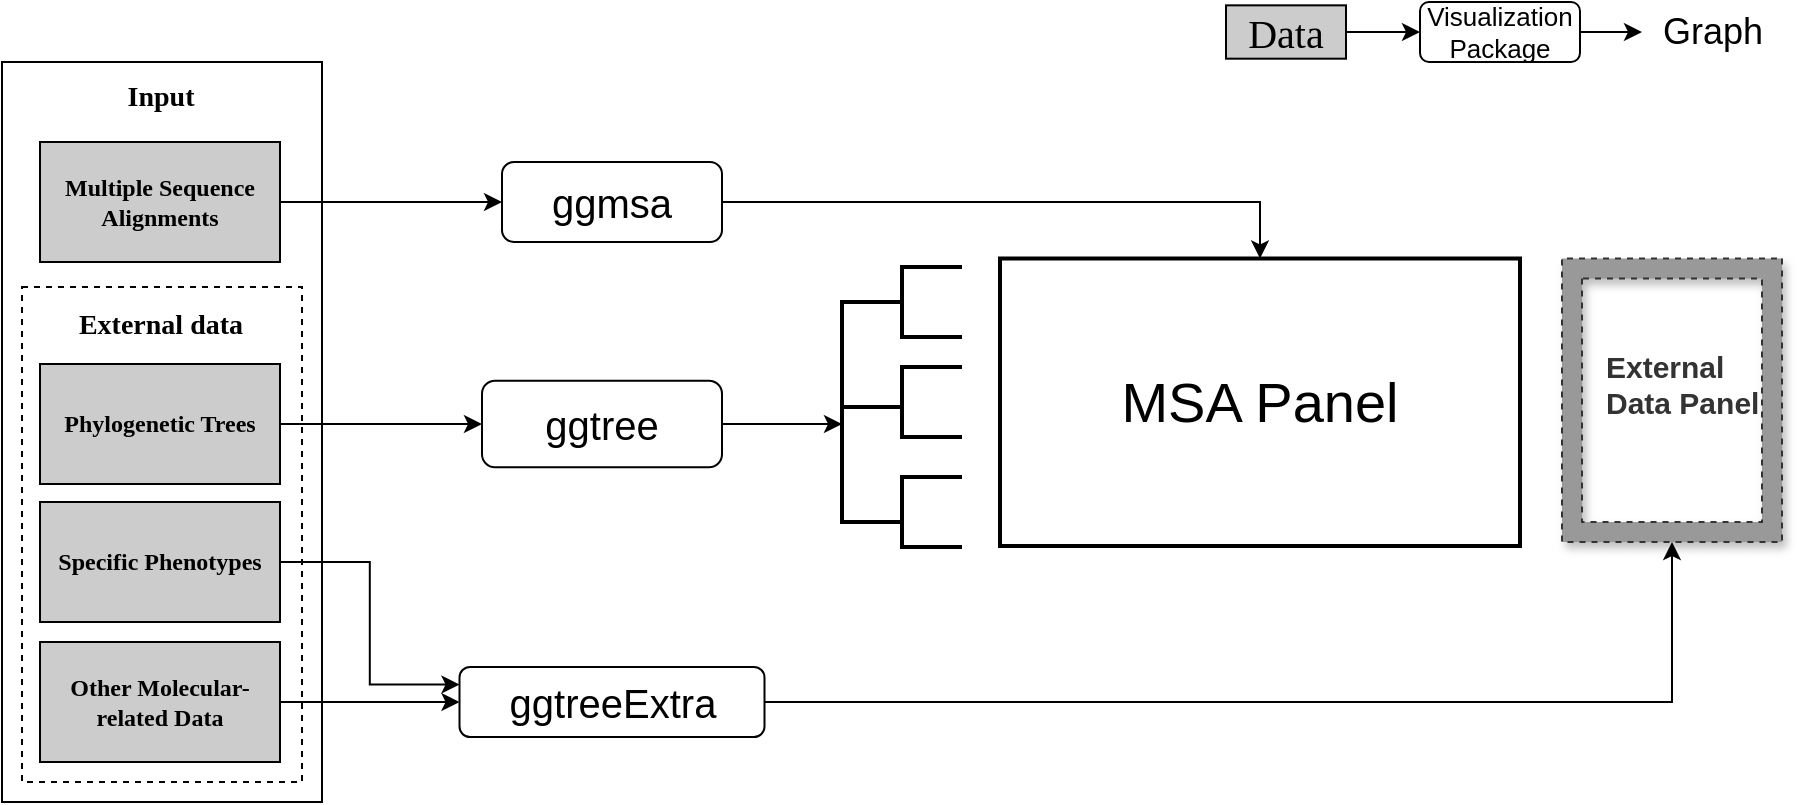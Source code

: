 <mxfile version="15.4.0" type="device"><diagram id="GGiF1mIl4-7ezfiL5uMG" name="Page-1"><mxGraphModel dx="1422" dy="822" grid="1" gridSize="10" guides="1" tooltips="1" connect="1" arrows="1" fold="1" page="1" pageScale="1" pageWidth="827" pageHeight="1169" math="0" shadow="0"><root><mxCell id="0"/><mxCell id="1" parent="0"/><mxCell id="Sc7aHmAyM6-fzrtrbZJi-51" value="" style="verticalLabelPosition=bottom;verticalAlign=top;html=1;shape=mxgraph.basic.rect;fillColor2=none;strokeWidth=1;size=20;indent=5;fillColor=none;" parent="1" vertex="1"><mxGeometry x="330" y="630" width="160" height="370" as="geometry"/></mxCell><mxCell id="Sc7aHmAyM6-fzrtrbZJi-48" value="" style="verticalLabelPosition=bottom;verticalAlign=top;html=1;shape=mxgraph.basic.rect;fillColor2=none;strokeWidth=1;size=20;indent=5;fillColor=none;dashed=1;" parent="1" vertex="1"><mxGeometry x="340" y="742.5" width="140" height="247.5" as="geometry"/></mxCell><mxCell id="DwRwmM7gqScZTL_qinH7-24" style="edgeStyle=orthogonalEdgeStyle;curved=1;orthogonalLoop=1;jettySize=auto;html=1;exitX=1;exitY=0.5;exitDx=0;exitDy=0;entryX=0;entryY=0.5;entryDx=0;entryDy=0;" parent="1" source="W9BhEMvYy0gd1dYPIKLm-3" target="W9BhEMvYy0gd1dYPIKLm-10" edge="1"><mxGeometry relative="1" as="geometry"/></mxCell><mxCell id="W9BhEMvYy0gd1dYPIKLm-3" value="&lt;font face=&quot;Times New Roman&quot;&gt;&lt;b&gt;Multiple Sequence Alignments&lt;/b&gt;&lt;/font&gt;" style="rounded=0;whiteSpace=wrap;html=1;fillColor=#CCCCCC;" parent="1" vertex="1"><mxGeometry x="349" y="670" width="120" height="60" as="geometry"/></mxCell><mxCell id="DwRwmM7gqScZTL_qinH7-10" style="edgeStyle=orthogonalEdgeStyle;curved=1;orthogonalLoop=1;jettySize=auto;html=1;exitX=1;exitY=0.5;exitDx=0;exitDy=0;entryX=0;entryY=0.5;entryDx=0;entryDy=0;" parent="1" source="W9BhEMvYy0gd1dYPIKLm-4" target="W9BhEMvYy0gd1dYPIKLm-11" edge="1"><mxGeometry relative="1" as="geometry"/></mxCell><mxCell id="W9BhEMvYy0gd1dYPIKLm-4" value="&lt;font face=&quot;Times New Roman&quot;&gt;&lt;b&gt;Phylogenetic Trees&lt;/b&gt;&lt;/font&gt;" style="rounded=0;whiteSpace=wrap;html=1;fillColor=#CCCCCC;" parent="1" vertex="1"><mxGeometry x="349" y="781" width="120" height="60" as="geometry"/></mxCell><mxCell id="DwRwmM7gqScZTL_qinH7-12" style="edgeStyle=orthogonalEdgeStyle;curved=1;orthogonalLoop=1;jettySize=auto;html=1;exitX=1;exitY=0.5;exitDx=0;exitDy=0;entryX=0;entryY=0.5;entryDx=0;entryDy=0;" parent="1" source="W9BhEMvYy0gd1dYPIKLm-5" target="W9BhEMvYy0gd1dYPIKLm-12" edge="1"><mxGeometry relative="1" as="geometry"/></mxCell><mxCell id="W9BhEMvYy0gd1dYPIKLm-5" value="&lt;font face=&quot;Times New Roman&quot;&gt;&lt;b&gt;Other Molecular-related Data&lt;/b&gt;&lt;/font&gt;" style="rounded=0;whiteSpace=wrap;html=1;fillColor=#CCCCCC;" parent="1" vertex="1"><mxGeometry x="349" y="920" width="120" height="60" as="geometry"/></mxCell><mxCell id="rGOLbLplkdVRTrpMiCGF-2" style="edgeStyle=orthogonalEdgeStyle;rounded=0;orthogonalLoop=1;jettySize=auto;html=1;" edge="1" parent="1" source="W9BhEMvYy0gd1dYPIKLm-10" target="Sc7aHmAyM6-fzrtrbZJi-37"><mxGeometry relative="1" as="geometry"/></mxCell><mxCell id="W9BhEMvYy0gd1dYPIKLm-10" value="&lt;font style=&quot;font-size: 20px&quot;&gt;ggmsa&lt;/font&gt;" style="rounded=1;whiteSpace=wrap;html=1;fillColor=none;strokeColor=#000000;" parent="1" vertex="1"><mxGeometry x="580" y="680" width="110" height="40" as="geometry"/></mxCell><mxCell id="rGOLbLplkdVRTrpMiCGF-3" style="edgeStyle=orthogonalEdgeStyle;rounded=0;orthogonalLoop=1;jettySize=auto;html=1;entryX=0;entryY=0.148;entryDx=0;entryDy=0;entryPerimeter=0;" edge="1" parent="1" source="W9BhEMvYy0gd1dYPIKLm-11" target="Sc7aHmAyM6-fzrtrbZJi-30"><mxGeometry relative="1" as="geometry"/></mxCell><mxCell id="W9BhEMvYy0gd1dYPIKLm-11" value="&lt;font style=&quot;font-size: 20px&quot;&gt;ggtree&lt;/font&gt;" style="rounded=1;whiteSpace=wrap;html=1;strokeColor=#000000;fillColor=none;" parent="1" vertex="1"><mxGeometry x="570" y="789.38" width="120" height="43.25" as="geometry"/></mxCell><mxCell id="rGOLbLplkdVRTrpMiCGF-1" style="edgeStyle=orthogonalEdgeStyle;rounded=0;orthogonalLoop=1;jettySize=auto;html=1;entryX=0.5;entryY=1;entryDx=0;entryDy=0;entryPerimeter=0;" edge="1" parent="1" source="W9BhEMvYy0gd1dYPIKLm-12" target="Sc7aHmAyM6-fzrtrbZJi-35"><mxGeometry relative="1" as="geometry"/></mxCell><mxCell id="W9BhEMvYy0gd1dYPIKLm-12" value="&lt;font style=&quot;font-size: 20px&quot;&gt;ggtreeExtra&lt;/font&gt;" style="rounded=1;whiteSpace=wrap;html=1;strokeColor=#000000;fillColor=none;" parent="1" vertex="1"><mxGeometry x="558.75" y="932.5" width="152.5" height="35" as="geometry"/></mxCell><mxCell id="ZLXu4zrwv9kDGVqpCYk2-7" style="edgeStyle=orthogonalEdgeStyle;curved=1;orthogonalLoop=1;jettySize=auto;html=1;" parent="1" source="W9BhEMvYy0gd1dYPIKLm-77" target="DwRwmM7gqScZTL_qinH7-32" edge="1"><mxGeometry relative="1" as="geometry"/></mxCell><mxCell id="W9BhEMvYy0gd1dYPIKLm-77" value="&lt;font face=&quot;Times New Roman&quot; style=&quot;font-size: 20px&quot;&gt;Data&lt;/font&gt;" style="rounded=0;whiteSpace=wrap;html=1;fillColor=#CCCCCC;" parent="1" vertex="1"><mxGeometry x="942" y="601.67" width="60" height="26.67" as="geometry"/></mxCell><mxCell id="Sc7aHmAyM6-fzrtrbZJi-45" value="" style="group" parent="1" vertex="1" connectable="0"><mxGeometry x="750" y="640" width="470" height="232.5" as="geometry"/></mxCell><mxCell id="Sc7aHmAyM6-fzrtrbZJi-34" value="" style="group" parent="Sc7aHmAyM6-fzrtrbZJi-45" vertex="1" connectable="0"><mxGeometry y="92.5" width="60" height="140" as="geometry"/></mxCell><mxCell id="Sc7aHmAyM6-fzrtrbZJi-24" value="" style="strokeWidth=2;html=1;shape=mxgraph.flowchart.annotation_1;align=left;pointerEvents=1;fillColor=none;" parent="Sc7aHmAyM6-fzrtrbZJi-34" vertex="1"><mxGeometry y="17.5" width="30" height="52.5" as="geometry"/></mxCell><mxCell id="Sc7aHmAyM6-fzrtrbZJi-26" value="" style="strokeWidth=2;html=1;shape=mxgraph.flowchart.annotation_1;align=left;pointerEvents=1;fillColor=none;" parent="Sc7aHmAyM6-fzrtrbZJi-34" vertex="1"><mxGeometry x="30" y="50" width="30" height="35" as="geometry"/></mxCell><mxCell id="Sc7aHmAyM6-fzrtrbZJi-30" value="" style="strokeWidth=2;html=1;shape=mxgraph.flowchart.annotation_1;align=left;pointerEvents=1;fillColor=none;" parent="Sc7aHmAyM6-fzrtrbZJi-34" vertex="1"><mxGeometry y="70" width="30" height="57.5" as="geometry"/></mxCell><mxCell id="Sc7aHmAyM6-fzrtrbZJi-32" value="" style="strokeWidth=2;html=1;shape=mxgraph.flowchart.annotation_1;align=left;pointerEvents=1;fillColor=none;" parent="Sc7aHmAyM6-fzrtrbZJi-34" vertex="1"><mxGeometry x="30" width="30" height="35" as="geometry"/></mxCell><mxCell id="Sc7aHmAyM6-fzrtrbZJi-33" value="" style="strokeWidth=2;html=1;shape=mxgraph.flowchart.annotation_1;align=left;pointerEvents=1;fillColor=none;" parent="Sc7aHmAyM6-fzrtrbZJi-34" vertex="1"><mxGeometry x="30" y="105" width="30" height="35" as="geometry"/></mxCell><mxCell id="Sc7aHmAyM6-fzrtrbZJi-37" value="&lt;font style=&quot;font-size: 28px&quot;&gt;MSA Panel&lt;/font&gt;" style="rounded=0;whiteSpace=wrap;html=1;strokeColor=#000000;strokeWidth=2;fillColor=none;" parent="Sc7aHmAyM6-fzrtrbZJi-45" vertex="1"><mxGeometry x="79" y="88.25" width="260" height="143.75" as="geometry"/></mxCell><mxCell id="Sc7aHmAyM6-fzrtrbZJi-44" value="" style="group" parent="Sc7aHmAyM6-fzrtrbZJi-45" vertex="1" connectable="0"><mxGeometry x="360" y="88.25" width="110" height="141.75" as="geometry"/></mxCell><mxCell id="Sc7aHmAyM6-fzrtrbZJi-35" value="" style="verticalLabelPosition=bottom;verticalAlign=top;html=1;shape=mxgraph.basic.frame;dx=10;strokeColor=#333333;fillColor=#999999;shadow=1;dashed=1;" parent="Sc7aHmAyM6-fzrtrbZJi-44" vertex="1"><mxGeometry width="110" height="141.75" as="geometry"/></mxCell><mxCell id="Sc7aHmAyM6-fzrtrbZJi-39" value="&lt;span style=&quot;font-size: 15px&quot;&gt;&lt;b&gt;&lt;font color=&quot;#333333&quot;&gt;External &lt;br&gt;Data Panel&lt;br&gt;&lt;/font&gt;&lt;/b&gt;&lt;/span&gt;" style="text;html=1;" parent="Sc7aHmAyM6-fzrtrbZJi-44" vertex="1"><mxGeometry x="20" y="38.94" width="80" height="65.87" as="geometry"/></mxCell><mxCell id="Sc7aHmAyM6-fzrtrbZJi-49" value="&lt;font style=&quot;font-size: 14px&quot; face=&quot;Times New Roman&quot;&gt;&lt;b&gt;External data&lt;/b&gt;&lt;/font&gt;" style="text;html=1;align=center;verticalAlign=middle;resizable=0;points=[];autosize=1;" parent="1" vertex="1"><mxGeometry x="359" y="752" width="100" height="20" as="geometry"/></mxCell><mxCell id="Sc7aHmAyM6-fzrtrbZJi-53" value="&lt;font style=&quot;font-size: 14px&quot; face=&quot;Times New Roman&quot;&gt;&lt;b&gt;Input&lt;/b&gt;&lt;/font&gt;" style="text;html=1;align=center;verticalAlign=middle;resizable=0;points=[];autosize=1;" parent="1" vertex="1"><mxGeometry x="384" y="638" width="50" height="20" as="geometry"/></mxCell><mxCell id="ZLXu4zrwv9kDGVqpCYk2-8" style="edgeStyle=orthogonalEdgeStyle;curved=1;orthogonalLoop=1;jettySize=auto;html=1;" parent="1" source="DwRwmM7gqScZTL_qinH7-32" target="DwRwmM7gqScZTL_qinH7-33" edge="1"><mxGeometry relative="1" as="geometry"/></mxCell><mxCell id="DwRwmM7gqScZTL_qinH7-32" value="&lt;font style=&quot;font-size: 13px&quot;&gt;Visualization&lt;br&gt;Package&lt;/font&gt;" style="rounded=1;whiteSpace=wrap;html=1;fillColor=none;strokeColor=#000000;" parent="1" vertex="1"><mxGeometry x="1039" y="600" width="80" height="30" as="geometry"/></mxCell><mxCell id="DwRwmM7gqScZTL_qinH7-33" value="&lt;font style=&quot;font-size: 18px&quot;&gt;Graph&lt;/font&gt;" style="text;html=1;align=center;verticalAlign=middle;resizable=0;points=[];autosize=1;" parent="1" vertex="1"><mxGeometry x="1150" y="605.01" width="70" height="20" as="geometry"/></mxCell><mxCell id="pEJMBXyimJGZPYp3WFND-2" style="edgeStyle=orthogonalEdgeStyle;orthogonalLoop=1;jettySize=auto;html=1;entryX=0;entryY=0.25;entryDx=0;entryDy=0;rounded=0;" parent="1" source="pEJMBXyimJGZPYp3WFND-1" target="W9BhEMvYy0gd1dYPIKLm-12" edge="1"><mxGeometry relative="1" as="geometry"/></mxCell><mxCell id="pEJMBXyimJGZPYp3WFND-1" value="&lt;font face=&quot;Times New Roman&quot;&gt;&lt;b&gt;Specific Phenotypes&lt;/b&gt;&lt;/font&gt;" style="rounded=0;whiteSpace=wrap;html=1;fillColor=#CCCCCC;" parent="1" vertex="1"><mxGeometry x="349" y="850" width="120" height="60" as="geometry"/></mxCell></root></mxGraphModel></diagram></mxfile>